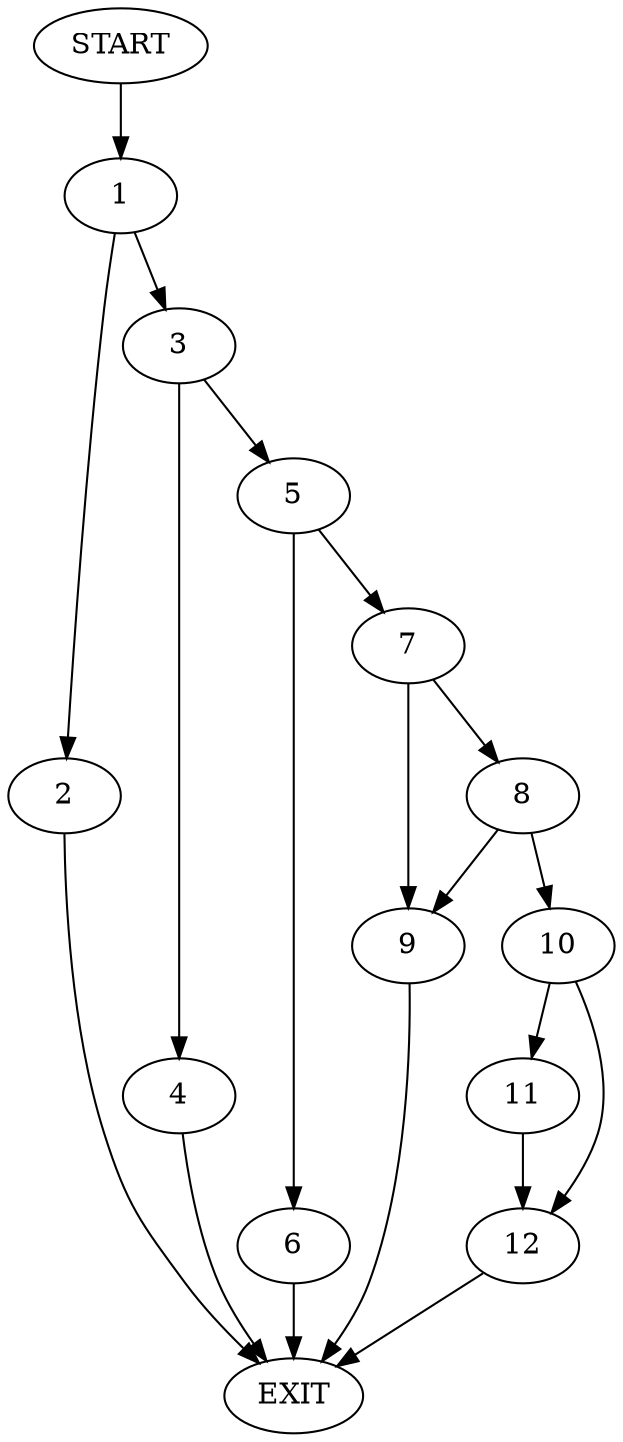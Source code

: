 digraph {
0 [label="START"]
13 [label="EXIT"]
0 -> 1
1 -> 2
1 -> 3
2 -> 13
3 -> 4
3 -> 5
5 -> 6
5 -> 7
4 -> 13
7 -> 8
7 -> 9
6 -> 13
8 -> 10
8 -> 9
9 -> 13
10 -> 11
10 -> 12
12 -> 13
11 -> 12
}
